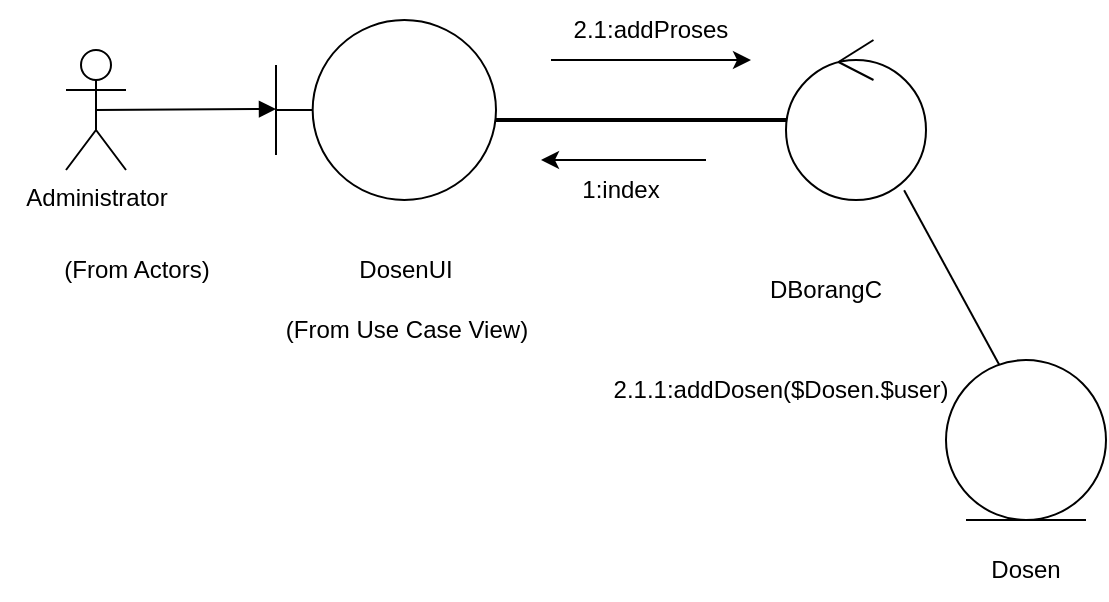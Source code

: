 <mxfile version="22.1.4" type="github">
  <diagram name="Page-1" id="U_SESXzfFQB2vHG1DU4S">
    <mxGraphModel dx="1283" dy="526" grid="1" gridSize="10" guides="1" tooltips="1" connect="1" arrows="1" fold="1" page="1" pageScale="1" pageWidth="850" pageHeight="1100" math="0" shadow="0">
      <root>
        <mxCell id="0" />
        <mxCell id="1" parent="0" />
        <mxCell id="sIPrdvZB-OkvhUoF-7lL-1" value="Administrator" style="shape=umlActor;verticalLabelPosition=bottom;verticalAlign=top;html=1;outlineConnect=0;" parent="1" vertex="1">
          <mxGeometry x="210" y="85" width="30" height="60" as="geometry" />
        </mxCell>
        <mxCell id="sIPrdvZB-OkvhUoF-7lL-8" value="" style="endArrow=none;html=1;strokeWidth=2;rounded=0;exitX=0;exitY=0.5;exitDx=0;exitDy=0;entryX=1;entryY=0.5;entryDx=0;entryDy=0;" parent="1" edge="1">
          <mxGeometry width="50" height="50" relative="1" as="geometry">
            <mxPoint x="570" y="120" as="sourcePoint" />
            <mxPoint x="420" y="120" as="targetPoint" />
          </mxGeometry>
        </mxCell>
        <mxCell id="lYP8_AyQFSn0Beweu-Yg-2" value="DosenUI" style="text;html=1;strokeColor=none;fillColor=none;align=center;verticalAlign=middle;whiteSpace=wrap;rounded=0;" parent="1" vertex="1">
          <mxGeometry x="350" y="180" width="60" height="30" as="geometry" />
        </mxCell>
        <mxCell id="lYP8_AyQFSn0Beweu-Yg-3" value="" style="endArrow=classic;html=1;rounded=0;entryX=0;entryY=0;entryDx=0;entryDy=0;" parent="1" edge="1">
          <mxGeometry width="50" height="50" relative="1" as="geometry">
            <mxPoint x="629.06" y="155.167" as="sourcePoint" />
            <mxPoint x="681.716" y="251.716" as="targetPoint" />
          </mxGeometry>
        </mxCell>
        <mxCell id="lYP8_AyQFSn0Beweu-Yg-5" value="DBorangC" style="text;html=1;strokeColor=none;fillColor=none;align=center;verticalAlign=middle;whiteSpace=wrap;rounded=0;" parent="1" vertex="1">
          <mxGeometry x="560" y="190" width="60" height="30" as="geometry" />
        </mxCell>
        <mxCell id="lYP8_AyQFSn0Beweu-Yg-6" value="(From Use Case View)" style="text;html=1;strokeColor=none;fillColor=none;align=center;verticalAlign=middle;whiteSpace=wrap;rounded=0;" parent="1" vertex="1">
          <mxGeometry x="312.5" y="210" width="135" height="30" as="geometry" />
        </mxCell>
        <mxCell id="lYP8_AyQFSn0Beweu-Yg-7" value="Dosen" style="text;html=1;strokeColor=none;fillColor=none;align=center;verticalAlign=middle;whiteSpace=wrap;rounded=0;" parent="1" vertex="1">
          <mxGeometry x="660" y="330" width="60" height="30" as="geometry" />
        </mxCell>
        <mxCell id="_2LdMQOvEfE5AO5Hixtn-1" value="2.1.1:addDosen($Dosen.$user)" style="text;html=1;strokeColor=none;fillColor=none;align=center;verticalAlign=middle;whiteSpace=wrap;rounded=0;" parent="1" vertex="1">
          <mxGeometry x="500" y="240" width="135" height="30" as="geometry" />
        </mxCell>
        <mxCell id="_2LdMQOvEfE5AO5Hixtn-2" value="" style="endArrow=classic;html=1;rounded=0;" parent="1" edge="1">
          <mxGeometry width="50" height="50" relative="1" as="geometry">
            <mxPoint x="452.5" y="90" as="sourcePoint" />
            <mxPoint x="552.5" y="90" as="targetPoint" />
          </mxGeometry>
        </mxCell>
        <mxCell id="_2LdMQOvEfE5AO5Hixtn-3" value="2.1:addProses" style="text;html=1;strokeColor=none;fillColor=none;align=center;verticalAlign=middle;whiteSpace=wrap;rounded=0;" parent="1" vertex="1">
          <mxGeometry x="435" y="60" width="135" height="30" as="geometry" />
        </mxCell>
        <mxCell id="_2LdMQOvEfE5AO5Hixtn-4" value="1:index" style="text;html=1;strokeColor=none;fillColor=none;align=center;verticalAlign=middle;whiteSpace=wrap;rounded=0;" parent="1" vertex="1">
          <mxGeometry x="420" y="140" width="135" height="30" as="geometry" />
        </mxCell>
        <mxCell id="_2LdMQOvEfE5AO5Hixtn-5" value="" style="endArrow=classic;html=1;rounded=0;" parent="1" edge="1">
          <mxGeometry width="50" height="50" relative="1" as="geometry">
            <mxPoint x="530" y="140" as="sourcePoint" />
            <mxPoint x="447.5" y="140" as="targetPoint" />
          </mxGeometry>
        </mxCell>
        <mxCell id="_2LdMQOvEfE5AO5Hixtn-6" value="(From Actors)" style="text;html=1;strokeColor=none;fillColor=none;align=center;verticalAlign=middle;whiteSpace=wrap;rounded=0;" parent="1" vertex="1">
          <mxGeometry x="177.5" y="180" width="135" height="30" as="geometry" />
        </mxCell>
        <mxCell id="qMunfm5dVyAvW3KR1klr-1" value="" style="ellipse;shape=umlControl;whiteSpace=wrap;html=1;" vertex="1" parent="1">
          <mxGeometry x="570" y="80" width="70" height="80" as="geometry" />
        </mxCell>
        <mxCell id="qMunfm5dVyAvW3KR1klr-2" value="" style="ellipse;shape=umlEntity;whiteSpace=wrap;html=1;" vertex="1" parent="1">
          <mxGeometry x="650" y="240" width="80" height="80" as="geometry" />
        </mxCell>
        <mxCell id="qMunfm5dVyAvW3KR1klr-5" value="" style="shape=umlBoundary;whiteSpace=wrap;html=1;" vertex="1" parent="1">
          <mxGeometry x="315" y="70" width="110" height="90" as="geometry" />
        </mxCell>
        <mxCell id="qMunfm5dVyAvW3KR1klr-6" value="" style="endArrow=block;endFill=1;html=1;edgeStyle=orthogonalEdgeStyle;align=left;verticalAlign=top;rounded=0;exitX=0.5;exitY=0.5;exitDx=0;exitDy=0;exitPerimeter=0;" edge="1" parent="1" source="sIPrdvZB-OkvhUoF-7lL-1">
          <mxGeometry x="-1" relative="1" as="geometry">
            <mxPoint x="222.5" y="114.5" as="sourcePoint" />
            <mxPoint x="315" y="114.5" as="targetPoint" />
            <Array as="points">
              <mxPoint x="315" y="115" />
            </Array>
          </mxGeometry>
        </mxCell>
      </root>
    </mxGraphModel>
  </diagram>
</mxfile>
